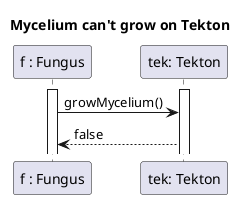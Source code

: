 @startuml Fungus growth with spore

title Mycelium can't grow on Tekton

participant "f : Fungus" as F
participant "tek: Tekton" as Tek

activate F
activate Tek


F->Tek : growMycelium()
Tek --> F : false 



@enduml